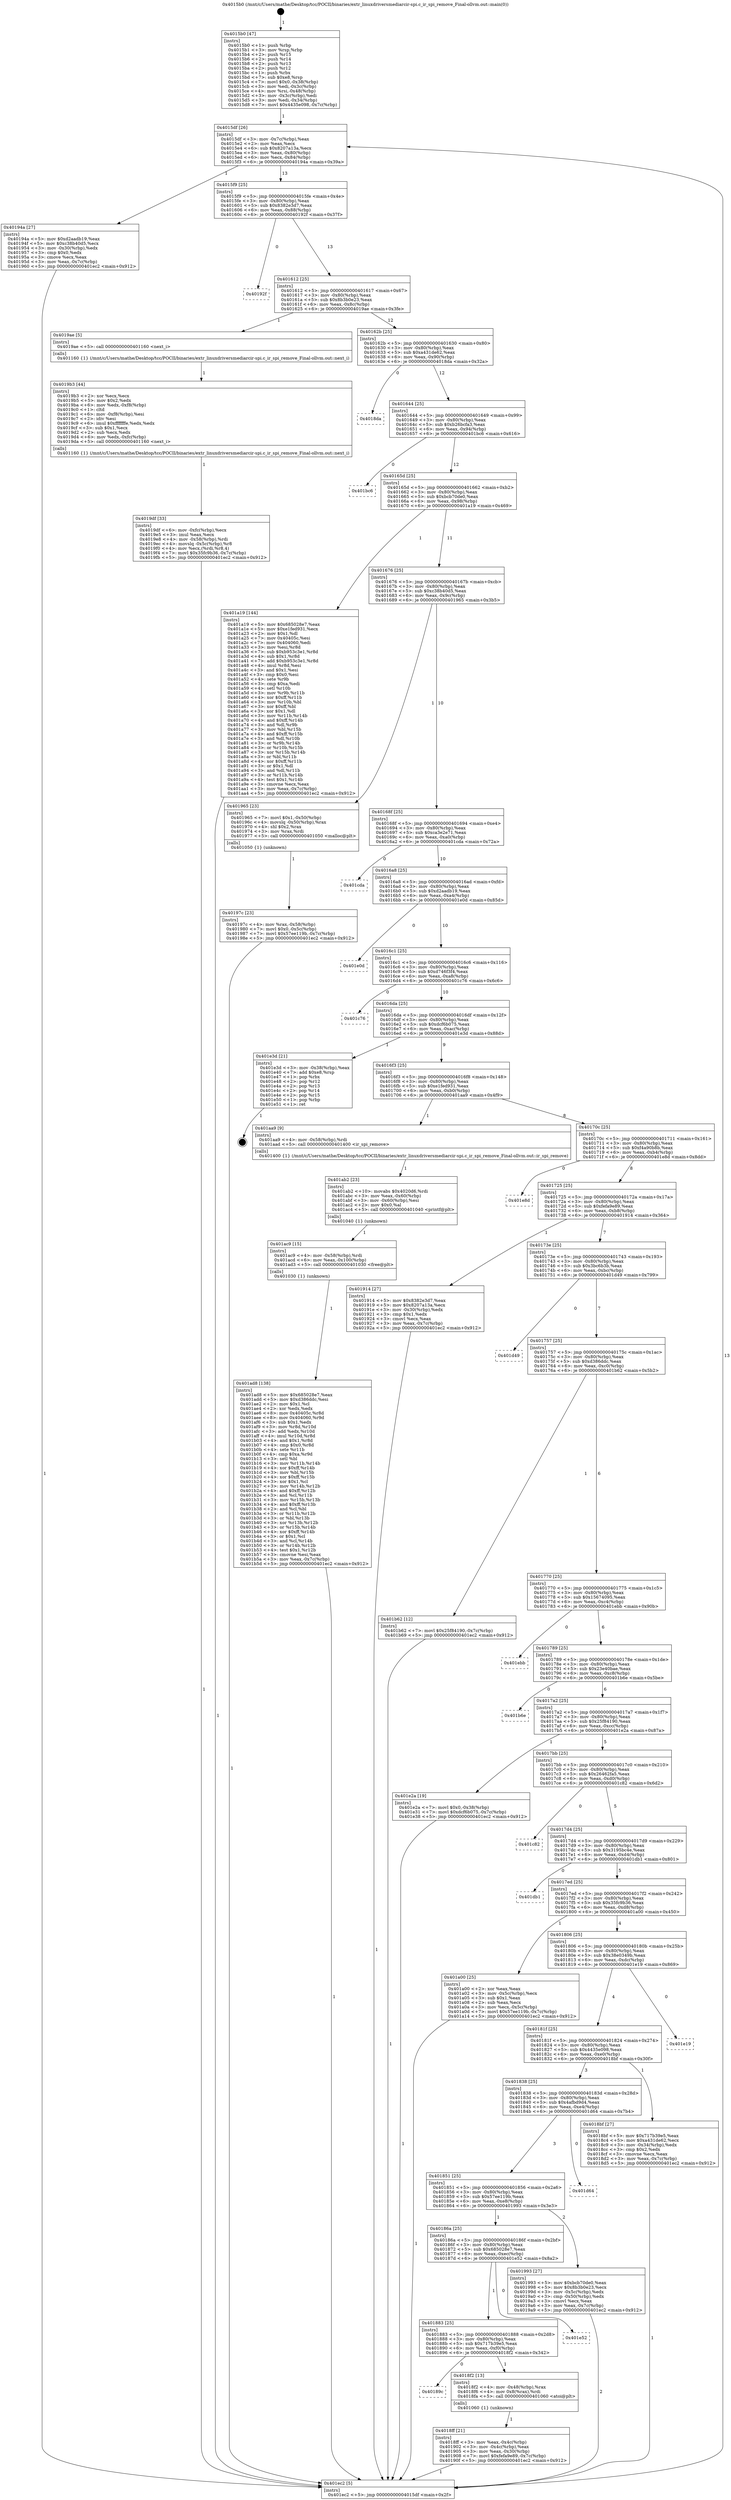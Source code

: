 digraph "0x4015b0" {
  label = "0x4015b0 (/mnt/c/Users/mathe/Desktop/tcc/POCII/binaries/extr_linuxdriversmediarcir-spi.c_ir_spi_remove_Final-ollvm.out::main(0))"
  labelloc = "t"
  node[shape=record]

  Entry [label="",width=0.3,height=0.3,shape=circle,fillcolor=black,style=filled]
  "0x4015df" [label="{
     0x4015df [26]\l
     | [instrs]\l
     &nbsp;&nbsp;0x4015df \<+3\>: mov -0x7c(%rbp),%eax\l
     &nbsp;&nbsp;0x4015e2 \<+2\>: mov %eax,%ecx\l
     &nbsp;&nbsp;0x4015e4 \<+6\>: sub $0x8207a13a,%ecx\l
     &nbsp;&nbsp;0x4015ea \<+3\>: mov %eax,-0x80(%rbp)\l
     &nbsp;&nbsp;0x4015ed \<+6\>: mov %ecx,-0x84(%rbp)\l
     &nbsp;&nbsp;0x4015f3 \<+6\>: je 000000000040194a \<main+0x39a\>\l
  }"]
  "0x40194a" [label="{
     0x40194a [27]\l
     | [instrs]\l
     &nbsp;&nbsp;0x40194a \<+5\>: mov $0xd2aadb19,%eax\l
     &nbsp;&nbsp;0x40194f \<+5\>: mov $0xc38b40d5,%ecx\l
     &nbsp;&nbsp;0x401954 \<+3\>: mov -0x30(%rbp),%edx\l
     &nbsp;&nbsp;0x401957 \<+3\>: cmp $0x0,%edx\l
     &nbsp;&nbsp;0x40195a \<+3\>: cmove %ecx,%eax\l
     &nbsp;&nbsp;0x40195d \<+3\>: mov %eax,-0x7c(%rbp)\l
     &nbsp;&nbsp;0x401960 \<+5\>: jmp 0000000000401ec2 \<main+0x912\>\l
  }"]
  "0x4015f9" [label="{
     0x4015f9 [25]\l
     | [instrs]\l
     &nbsp;&nbsp;0x4015f9 \<+5\>: jmp 00000000004015fe \<main+0x4e\>\l
     &nbsp;&nbsp;0x4015fe \<+3\>: mov -0x80(%rbp),%eax\l
     &nbsp;&nbsp;0x401601 \<+5\>: sub $0x8382e3d7,%eax\l
     &nbsp;&nbsp;0x401606 \<+6\>: mov %eax,-0x88(%rbp)\l
     &nbsp;&nbsp;0x40160c \<+6\>: je 000000000040192f \<main+0x37f\>\l
  }"]
  Exit [label="",width=0.3,height=0.3,shape=circle,fillcolor=black,style=filled,peripheries=2]
  "0x40192f" [label="{
     0x40192f\l
  }", style=dashed]
  "0x401612" [label="{
     0x401612 [25]\l
     | [instrs]\l
     &nbsp;&nbsp;0x401612 \<+5\>: jmp 0000000000401617 \<main+0x67\>\l
     &nbsp;&nbsp;0x401617 \<+3\>: mov -0x80(%rbp),%eax\l
     &nbsp;&nbsp;0x40161a \<+5\>: sub $0x8b3b0e23,%eax\l
     &nbsp;&nbsp;0x40161f \<+6\>: mov %eax,-0x8c(%rbp)\l
     &nbsp;&nbsp;0x401625 \<+6\>: je 00000000004019ae \<main+0x3fe\>\l
  }"]
  "0x401ad8" [label="{
     0x401ad8 [138]\l
     | [instrs]\l
     &nbsp;&nbsp;0x401ad8 \<+5\>: mov $0x685028e7,%eax\l
     &nbsp;&nbsp;0x401add \<+5\>: mov $0xd386ddc,%esi\l
     &nbsp;&nbsp;0x401ae2 \<+2\>: mov $0x1,%cl\l
     &nbsp;&nbsp;0x401ae4 \<+2\>: xor %edx,%edx\l
     &nbsp;&nbsp;0x401ae6 \<+8\>: mov 0x40405c,%r8d\l
     &nbsp;&nbsp;0x401aee \<+8\>: mov 0x404060,%r9d\l
     &nbsp;&nbsp;0x401af6 \<+3\>: sub $0x1,%edx\l
     &nbsp;&nbsp;0x401af9 \<+3\>: mov %r8d,%r10d\l
     &nbsp;&nbsp;0x401afc \<+3\>: add %edx,%r10d\l
     &nbsp;&nbsp;0x401aff \<+4\>: imul %r10d,%r8d\l
     &nbsp;&nbsp;0x401b03 \<+4\>: and $0x1,%r8d\l
     &nbsp;&nbsp;0x401b07 \<+4\>: cmp $0x0,%r8d\l
     &nbsp;&nbsp;0x401b0b \<+4\>: sete %r11b\l
     &nbsp;&nbsp;0x401b0f \<+4\>: cmp $0xa,%r9d\l
     &nbsp;&nbsp;0x401b13 \<+3\>: setl %bl\l
     &nbsp;&nbsp;0x401b16 \<+3\>: mov %r11b,%r14b\l
     &nbsp;&nbsp;0x401b19 \<+4\>: xor $0xff,%r14b\l
     &nbsp;&nbsp;0x401b1d \<+3\>: mov %bl,%r15b\l
     &nbsp;&nbsp;0x401b20 \<+4\>: xor $0xff,%r15b\l
     &nbsp;&nbsp;0x401b24 \<+3\>: xor $0x1,%cl\l
     &nbsp;&nbsp;0x401b27 \<+3\>: mov %r14b,%r12b\l
     &nbsp;&nbsp;0x401b2a \<+4\>: and $0xff,%r12b\l
     &nbsp;&nbsp;0x401b2e \<+3\>: and %cl,%r11b\l
     &nbsp;&nbsp;0x401b31 \<+3\>: mov %r15b,%r13b\l
     &nbsp;&nbsp;0x401b34 \<+4\>: and $0xff,%r13b\l
     &nbsp;&nbsp;0x401b38 \<+2\>: and %cl,%bl\l
     &nbsp;&nbsp;0x401b3a \<+3\>: or %r11b,%r12b\l
     &nbsp;&nbsp;0x401b3d \<+3\>: or %bl,%r13b\l
     &nbsp;&nbsp;0x401b40 \<+3\>: xor %r13b,%r12b\l
     &nbsp;&nbsp;0x401b43 \<+3\>: or %r15b,%r14b\l
     &nbsp;&nbsp;0x401b46 \<+4\>: xor $0xff,%r14b\l
     &nbsp;&nbsp;0x401b4a \<+3\>: or $0x1,%cl\l
     &nbsp;&nbsp;0x401b4d \<+3\>: and %cl,%r14b\l
     &nbsp;&nbsp;0x401b50 \<+3\>: or %r14b,%r12b\l
     &nbsp;&nbsp;0x401b53 \<+4\>: test $0x1,%r12b\l
     &nbsp;&nbsp;0x401b57 \<+3\>: cmovne %esi,%eax\l
     &nbsp;&nbsp;0x401b5a \<+3\>: mov %eax,-0x7c(%rbp)\l
     &nbsp;&nbsp;0x401b5d \<+5\>: jmp 0000000000401ec2 \<main+0x912\>\l
  }"]
  "0x4019ae" [label="{
     0x4019ae [5]\l
     | [instrs]\l
     &nbsp;&nbsp;0x4019ae \<+5\>: call 0000000000401160 \<next_i\>\l
     | [calls]\l
     &nbsp;&nbsp;0x401160 \{1\} (/mnt/c/Users/mathe/Desktop/tcc/POCII/binaries/extr_linuxdriversmediarcir-spi.c_ir_spi_remove_Final-ollvm.out::next_i)\l
  }"]
  "0x40162b" [label="{
     0x40162b [25]\l
     | [instrs]\l
     &nbsp;&nbsp;0x40162b \<+5\>: jmp 0000000000401630 \<main+0x80\>\l
     &nbsp;&nbsp;0x401630 \<+3\>: mov -0x80(%rbp),%eax\l
     &nbsp;&nbsp;0x401633 \<+5\>: sub $0xa431de62,%eax\l
     &nbsp;&nbsp;0x401638 \<+6\>: mov %eax,-0x90(%rbp)\l
     &nbsp;&nbsp;0x40163e \<+6\>: je 00000000004018da \<main+0x32a\>\l
  }"]
  "0x401ac9" [label="{
     0x401ac9 [15]\l
     | [instrs]\l
     &nbsp;&nbsp;0x401ac9 \<+4\>: mov -0x58(%rbp),%rdi\l
     &nbsp;&nbsp;0x401acd \<+6\>: mov %eax,-0x100(%rbp)\l
     &nbsp;&nbsp;0x401ad3 \<+5\>: call 0000000000401030 \<free@plt\>\l
     | [calls]\l
     &nbsp;&nbsp;0x401030 \{1\} (unknown)\l
  }"]
  "0x4018da" [label="{
     0x4018da\l
  }", style=dashed]
  "0x401644" [label="{
     0x401644 [25]\l
     | [instrs]\l
     &nbsp;&nbsp;0x401644 \<+5\>: jmp 0000000000401649 \<main+0x99\>\l
     &nbsp;&nbsp;0x401649 \<+3\>: mov -0x80(%rbp),%eax\l
     &nbsp;&nbsp;0x40164c \<+5\>: sub $0xb26bcfa3,%eax\l
     &nbsp;&nbsp;0x401651 \<+6\>: mov %eax,-0x94(%rbp)\l
     &nbsp;&nbsp;0x401657 \<+6\>: je 0000000000401bc6 \<main+0x616\>\l
  }"]
  "0x401ab2" [label="{
     0x401ab2 [23]\l
     | [instrs]\l
     &nbsp;&nbsp;0x401ab2 \<+10\>: movabs $0x4020d6,%rdi\l
     &nbsp;&nbsp;0x401abc \<+3\>: mov %eax,-0x60(%rbp)\l
     &nbsp;&nbsp;0x401abf \<+3\>: mov -0x60(%rbp),%esi\l
     &nbsp;&nbsp;0x401ac2 \<+2\>: mov $0x0,%al\l
     &nbsp;&nbsp;0x401ac4 \<+5\>: call 0000000000401040 \<printf@plt\>\l
     | [calls]\l
     &nbsp;&nbsp;0x401040 \{1\} (unknown)\l
  }"]
  "0x401bc6" [label="{
     0x401bc6\l
  }", style=dashed]
  "0x40165d" [label="{
     0x40165d [25]\l
     | [instrs]\l
     &nbsp;&nbsp;0x40165d \<+5\>: jmp 0000000000401662 \<main+0xb2\>\l
     &nbsp;&nbsp;0x401662 \<+3\>: mov -0x80(%rbp),%eax\l
     &nbsp;&nbsp;0x401665 \<+5\>: sub $0xbcb70de0,%eax\l
     &nbsp;&nbsp;0x40166a \<+6\>: mov %eax,-0x98(%rbp)\l
     &nbsp;&nbsp;0x401670 \<+6\>: je 0000000000401a19 \<main+0x469\>\l
  }"]
  "0x4019df" [label="{
     0x4019df [33]\l
     | [instrs]\l
     &nbsp;&nbsp;0x4019df \<+6\>: mov -0xfc(%rbp),%ecx\l
     &nbsp;&nbsp;0x4019e5 \<+3\>: imul %eax,%ecx\l
     &nbsp;&nbsp;0x4019e8 \<+4\>: mov -0x58(%rbp),%rdi\l
     &nbsp;&nbsp;0x4019ec \<+4\>: movslq -0x5c(%rbp),%r8\l
     &nbsp;&nbsp;0x4019f0 \<+4\>: mov %ecx,(%rdi,%r8,4)\l
     &nbsp;&nbsp;0x4019f4 \<+7\>: movl $0x35fc9b36,-0x7c(%rbp)\l
     &nbsp;&nbsp;0x4019fb \<+5\>: jmp 0000000000401ec2 \<main+0x912\>\l
  }"]
  "0x401a19" [label="{
     0x401a19 [144]\l
     | [instrs]\l
     &nbsp;&nbsp;0x401a19 \<+5\>: mov $0x685028e7,%eax\l
     &nbsp;&nbsp;0x401a1e \<+5\>: mov $0xe1fed931,%ecx\l
     &nbsp;&nbsp;0x401a23 \<+2\>: mov $0x1,%dl\l
     &nbsp;&nbsp;0x401a25 \<+7\>: mov 0x40405c,%esi\l
     &nbsp;&nbsp;0x401a2c \<+7\>: mov 0x404060,%edi\l
     &nbsp;&nbsp;0x401a33 \<+3\>: mov %esi,%r8d\l
     &nbsp;&nbsp;0x401a36 \<+7\>: sub $0xb953c3e1,%r8d\l
     &nbsp;&nbsp;0x401a3d \<+4\>: sub $0x1,%r8d\l
     &nbsp;&nbsp;0x401a41 \<+7\>: add $0xb953c3e1,%r8d\l
     &nbsp;&nbsp;0x401a48 \<+4\>: imul %r8d,%esi\l
     &nbsp;&nbsp;0x401a4c \<+3\>: and $0x1,%esi\l
     &nbsp;&nbsp;0x401a4f \<+3\>: cmp $0x0,%esi\l
     &nbsp;&nbsp;0x401a52 \<+4\>: sete %r9b\l
     &nbsp;&nbsp;0x401a56 \<+3\>: cmp $0xa,%edi\l
     &nbsp;&nbsp;0x401a59 \<+4\>: setl %r10b\l
     &nbsp;&nbsp;0x401a5d \<+3\>: mov %r9b,%r11b\l
     &nbsp;&nbsp;0x401a60 \<+4\>: xor $0xff,%r11b\l
     &nbsp;&nbsp;0x401a64 \<+3\>: mov %r10b,%bl\l
     &nbsp;&nbsp;0x401a67 \<+3\>: xor $0xff,%bl\l
     &nbsp;&nbsp;0x401a6a \<+3\>: xor $0x1,%dl\l
     &nbsp;&nbsp;0x401a6d \<+3\>: mov %r11b,%r14b\l
     &nbsp;&nbsp;0x401a70 \<+4\>: and $0xff,%r14b\l
     &nbsp;&nbsp;0x401a74 \<+3\>: and %dl,%r9b\l
     &nbsp;&nbsp;0x401a77 \<+3\>: mov %bl,%r15b\l
     &nbsp;&nbsp;0x401a7a \<+4\>: and $0xff,%r15b\l
     &nbsp;&nbsp;0x401a7e \<+3\>: and %dl,%r10b\l
     &nbsp;&nbsp;0x401a81 \<+3\>: or %r9b,%r14b\l
     &nbsp;&nbsp;0x401a84 \<+3\>: or %r10b,%r15b\l
     &nbsp;&nbsp;0x401a87 \<+3\>: xor %r15b,%r14b\l
     &nbsp;&nbsp;0x401a8a \<+3\>: or %bl,%r11b\l
     &nbsp;&nbsp;0x401a8d \<+4\>: xor $0xff,%r11b\l
     &nbsp;&nbsp;0x401a91 \<+3\>: or $0x1,%dl\l
     &nbsp;&nbsp;0x401a94 \<+3\>: and %dl,%r11b\l
     &nbsp;&nbsp;0x401a97 \<+3\>: or %r11b,%r14b\l
     &nbsp;&nbsp;0x401a9a \<+4\>: test $0x1,%r14b\l
     &nbsp;&nbsp;0x401a9e \<+3\>: cmovne %ecx,%eax\l
     &nbsp;&nbsp;0x401aa1 \<+3\>: mov %eax,-0x7c(%rbp)\l
     &nbsp;&nbsp;0x401aa4 \<+5\>: jmp 0000000000401ec2 \<main+0x912\>\l
  }"]
  "0x401676" [label="{
     0x401676 [25]\l
     | [instrs]\l
     &nbsp;&nbsp;0x401676 \<+5\>: jmp 000000000040167b \<main+0xcb\>\l
     &nbsp;&nbsp;0x40167b \<+3\>: mov -0x80(%rbp),%eax\l
     &nbsp;&nbsp;0x40167e \<+5\>: sub $0xc38b40d5,%eax\l
     &nbsp;&nbsp;0x401683 \<+6\>: mov %eax,-0x9c(%rbp)\l
     &nbsp;&nbsp;0x401689 \<+6\>: je 0000000000401965 \<main+0x3b5\>\l
  }"]
  "0x4019b3" [label="{
     0x4019b3 [44]\l
     | [instrs]\l
     &nbsp;&nbsp;0x4019b3 \<+2\>: xor %ecx,%ecx\l
     &nbsp;&nbsp;0x4019b5 \<+5\>: mov $0x2,%edx\l
     &nbsp;&nbsp;0x4019ba \<+6\>: mov %edx,-0xf8(%rbp)\l
     &nbsp;&nbsp;0x4019c0 \<+1\>: cltd\l
     &nbsp;&nbsp;0x4019c1 \<+6\>: mov -0xf8(%rbp),%esi\l
     &nbsp;&nbsp;0x4019c7 \<+2\>: idiv %esi\l
     &nbsp;&nbsp;0x4019c9 \<+6\>: imul $0xfffffffe,%edx,%edx\l
     &nbsp;&nbsp;0x4019cf \<+3\>: sub $0x1,%ecx\l
     &nbsp;&nbsp;0x4019d2 \<+2\>: sub %ecx,%edx\l
     &nbsp;&nbsp;0x4019d4 \<+6\>: mov %edx,-0xfc(%rbp)\l
     &nbsp;&nbsp;0x4019da \<+5\>: call 0000000000401160 \<next_i\>\l
     | [calls]\l
     &nbsp;&nbsp;0x401160 \{1\} (/mnt/c/Users/mathe/Desktop/tcc/POCII/binaries/extr_linuxdriversmediarcir-spi.c_ir_spi_remove_Final-ollvm.out::next_i)\l
  }"]
  "0x401965" [label="{
     0x401965 [23]\l
     | [instrs]\l
     &nbsp;&nbsp;0x401965 \<+7\>: movl $0x1,-0x50(%rbp)\l
     &nbsp;&nbsp;0x40196c \<+4\>: movslq -0x50(%rbp),%rax\l
     &nbsp;&nbsp;0x401970 \<+4\>: shl $0x2,%rax\l
     &nbsp;&nbsp;0x401974 \<+3\>: mov %rax,%rdi\l
     &nbsp;&nbsp;0x401977 \<+5\>: call 0000000000401050 \<malloc@plt\>\l
     | [calls]\l
     &nbsp;&nbsp;0x401050 \{1\} (unknown)\l
  }"]
  "0x40168f" [label="{
     0x40168f [25]\l
     | [instrs]\l
     &nbsp;&nbsp;0x40168f \<+5\>: jmp 0000000000401694 \<main+0xe4\>\l
     &nbsp;&nbsp;0x401694 \<+3\>: mov -0x80(%rbp),%eax\l
     &nbsp;&nbsp;0x401697 \<+5\>: sub $0xca3e2e71,%eax\l
     &nbsp;&nbsp;0x40169c \<+6\>: mov %eax,-0xa0(%rbp)\l
     &nbsp;&nbsp;0x4016a2 \<+6\>: je 0000000000401cda \<main+0x72a\>\l
  }"]
  "0x40197c" [label="{
     0x40197c [23]\l
     | [instrs]\l
     &nbsp;&nbsp;0x40197c \<+4\>: mov %rax,-0x58(%rbp)\l
     &nbsp;&nbsp;0x401980 \<+7\>: movl $0x0,-0x5c(%rbp)\l
     &nbsp;&nbsp;0x401987 \<+7\>: movl $0x57ee119b,-0x7c(%rbp)\l
     &nbsp;&nbsp;0x40198e \<+5\>: jmp 0000000000401ec2 \<main+0x912\>\l
  }"]
  "0x401cda" [label="{
     0x401cda\l
  }", style=dashed]
  "0x4016a8" [label="{
     0x4016a8 [25]\l
     | [instrs]\l
     &nbsp;&nbsp;0x4016a8 \<+5\>: jmp 00000000004016ad \<main+0xfd\>\l
     &nbsp;&nbsp;0x4016ad \<+3\>: mov -0x80(%rbp),%eax\l
     &nbsp;&nbsp;0x4016b0 \<+5\>: sub $0xd2aadb19,%eax\l
     &nbsp;&nbsp;0x4016b5 \<+6\>: mov %eax,-0xa4(%rbp)\l
     &nbsp;&nbsp;0x4016bb \<+6\>: je 0000000000401e0d \<main+0x85d\>\l
  }"]
  "0x4018ff" [label="{
     0x4018ff [21]\l
     | [instrs]\l
     &nbsp;&nbsp;0x4018ff \<+3\>: mov %eax,-0x4c(%rbp)\l
     &nbsp;&nbsp;0x401902 \<+3\>: mov -0x4c(%rbp),%eax\l
     &nbsp;&nbsp;0x401905 \<+3\>: mov %eax,-0x30(%rbp)\l
     &nbsp;&nbsp;0x401908 \<+7\>: movl $0xfefa9e89,-0x7c(%rbp)\l
     &nbsp;&nbsp;0x40190f \<+5\>: jmp 0000000000401ec2 \<main+0x912\>\l
  }"]
  "0x401e0d" [label="{
     0x401e0d\l
  }", style=dashed]
  "0x4016c1" [label="{
     0x4016c1 [25]\l
     | [instrs]\l
     &nbsp;&nbsp;0x4016c1 \<+5\>: jmp 00000000004016c6 \<main+0x116\>\l
     &nbsp;&nbsp;0x4016c6 \<+3\>: mov -0x80(%rbp),%eax\l
     &nbsp;&nbsp;0x4016c9 \<+5\>: sub $0xd746f3f4,%eax\l
     &nbsp;&nbsp;0x4016ce \<+6\>: mov %eax,-0xa8(%rbp)\l
     &nbsp;&nbsp;0x4016d4 \<+6\>: je 0000000000401c76 \<main+0x6c6\>\l
  }"]
  "0x40189c" [label="{
     0x40189c\l
  }", style=dashed]
  "0x401c76" [label="{
     0x401c76\l
  }", style=dashed]
  "0x4016da" [label="{
     0x4016da [25]\l
     | [instrs]\l
     &nbsp;&nbsp;0x4016da \<+5\>: jmp 00000000004016df \<main+0x12f\>\l
     &nbsp;&nbsp;0x4016df \<+3\>: mov -0x80(%rbp),%eax\l
     &nbsp;&nbsp;0x4016e2 \<+5\>: sub $0xdcf6b075,%eax\l
     &nbsp;&nbsp;0x4016e7 \<+6\>: mov %eax,-0xac(%rbp)\l
     &nbsp;&nbsp;0x4016ed \<+6\>: je 0000000000401e3d \<main+0x88d\>\l
  }"]
  "0x4018f2" [label="{
     0x4018f2 [13]\l
     | [instrs]\l
     &nbsp;&nbsp;0x4018f2 \<+4\>: mov -0x48(%rbp),%rax\l
     &nbsp;&nbsp;0x4018f6 \<+4\>: mov 0x8(%rax),%rdi\l
     &nbsp;&nbsp;0x4018fa \<+5\>: call 0000000000401060 \<atoi@plt\>\l
     | [calls]\l
     &nbsp;&nbsp;0x401060 \{1\} (unknown)\l
  }"]
  "0x401e3d" [label="{
     0x401e3d [21]\l
     | [instrs]\l
     &nbsp;&nbsp;0x401e3d \<+3\>: mov -0x38(%rbp),%eax\l
     &nbsp;&nbsp;0x401e40 \<+7\>: add $0xe8,%rsp\l
     &nbsp;&nbsp;0x401e47 \<+1\>: pop %rbx\l
     &nbsp;&nbsp;0x401e48 \<+2\>: pop %r12\l
     &nbsp;&nbsp;0x401e4a \<+2\>: pop %r13\l
     &nbsp;&nbsp;0x401e4c \<+2\>: pop %r14\l
     &nbsp;&nbsp;0x401e4e \<+2\>: pop %r15\l
     &nbsp;&nbsp;0x401e50 \<+1\>: pop %rbp\l
     &nbsp;&nbsp;0x401e51 \<+1\>: ret\l
  }"]
  "0x4016f3" [label="{
     0x4016f3 [25]\l
     | [instrs]\l
     &nbsp;&nbsp;0x4016f3 \<+5\>: jmp 00000000004016f8 \<main+0x148\>\l
     &nbsp;&nbsp;0x4016f8 \<+3\>: mov -0x80(%rbp),%eax\l
     &nbsp;&nbsp;0x4016fb \<+5\>: sub $0xe1fed931,%eax\l
     &nbsp;&nbsp;0x401700 \<+6\>: mov %eax,-0xb0(%rbp)\l
     &nbsp;&nbsp;0x401706 \<+6\>: je 0000000000401aa9 \<main+0x4f9\>\l
  }"]
  "0x401883" [label="{
     0x401883 [25]\l
     | [instrs]\l
     &nbsp;&nbsp;0x401883 \<+5\>: jmp 0000000000401888 \<main+0x2d8\>\l
     &nbsp;&nbsp;0x401888 \<+3\>: mov -0x80(%rbp),%eax\l
     &nbsp;&nbsp;0x40188b \<+5\>: sub $0x717b39e5,%eax\l
     &nbsp;&nbsp;0x401890 \<+6\>: mov %eax,-0xf0(%rbp)\l
     &nbsp;&nbsp;0x401896 \<+6\>: je 00000000004018f2 \<main+0x342\>\l
  }"]
  "0x401aa9" [label="{
     0x401aa9 [9]\l
     | [instrs]\l
     &nbsp;&nbsp;0x401aa9 \<+4\>: mov -0x58(%rbp),%rdi\l
     &nbsp;&nbsp;0x401aad \<+5\>: call 0000000000401400 \<ir_spi_remove\>\l
     | [calls]\l
     &nbsp;&nbsp;0x401400 \{1\} (/mnt/c/Users/mathe/Desktop/tcc/POCII/binaries/extr_linuxdriversmediarcir-spi.c_ir_spi_remove_Final-ollvm.out::ir_spi_remove)\l
  }"]
  "0x40170c" [label="{
     0x40170c [25]\l
     | [instrs]\l
     &nbsp;&nbsp;0x40170c \<+5\>: jmp 0000000000401711 \<main+0x161\>\l
     &nbsp;&nbsp;0x401711 \<+3\>: mov -0x80(%rbp),%eax\l
     &nbsp;&nbsp;0x401714 \<+5\>: sub $0xf4a90b8b,%eax\l
     &nbsp;&nbsp;0x401719 \<+6\>: mov %eax,-0xb4(%rbp)\l
     &nbsp;&nbsp;0x40171f \<+6\>: je 0000000000401e8d \<main+0x8dd\>\l
  }"]
  "0x401e52" [label="{
     0x401e52\l
  }", style=dashed]
  "0x401e8d" [label="{
     0x401e8d\l
  }", style=dashed]
  "0x401725" [label="{
     0x401725 [25]\l
     | [instrs]\l
     &nbsp;&nbsp;0x401725 \<+5\>: jmp 000000000040172a \<main+0x17a\>\l
     &nbsp;&nbsp;0x40172a \<+3\>: mov -0x80(%rbp),%eax\l
     &nbsp;&nbsp;0x40172d \<+5\>: sub $0xfefa9e89,%eax\l
     &nbsp;&nbsp;0x401732 \<+6\>: mov %eax,-0xb8(%rbp)\l
     &nbsp;&nbsp;0x401738 \<+6\>: je 0000000000401914 \<main+0x364\>\l
  }"]
  "0x40186a" [label="{
     0x40186a [25]\l
     | [instrs]\l
     &nbsp;&nbsp;0x40186a \<+5\>: jmp 000000000040186f \<main+0x2bf\>\l
     &nbsp;&nbsp;0x40186f \<+3\>: mov -0x80(%rbp),%eax\l
     &nbsp;&nbsp;0x401872 \<+5\>: sub $0x685028e7,%eax\l
     &nbsp;&nbsp;0x401877 \<+6\>: mov %eax,-0xec(%rbp)\l
     &nbsp;&nbsp;0x40187d \<+6\>: je 0000000000401e52 \<main+0x8a2\>\l
  }"]
  "0x401914" [label="{
     0x401914 [27]\l
     | [instrs]\l
     &nbsp;&nbsp;0x401914 \<+5\>: mov $0x8382e3d7,%eax\l
     &nbsp;&nbsp;0x401919 \<+5\>: mov $0x8207a13a,%ecx\l
     &nbsp;&nbsp;0x40191e \<+3\>: mov -0x30(%rbp),%edx\l
     &nbsp;&nbsp;0x401921 \<+3\>: cmp $0x1,%edx\l
     &nbsp;&nbsp;0x401924 \<+3\>: cmovl %ecx,%eax\l
     &nbsp;&nbsp;0x401927 \<+3\>: mov %eax,-0x7c(%rbp)\l
     &nbsp;&nbsp;0x40192a \<+5\>: jmp 0000000000401ec2 \<main+0x912\>\l
  }"]
  "0x40173e" [label="{
     0x40173e [25]\l
     | [instrs]\l
     &nbsp;&nbsp;0x40173e \<+5\>: jmp 0000000000401743 \<main+0x193\>\l
     &nbsp;&nbsp;0x401743 \<+3\>: mov -0x80(%rbp),%eax\l
     &nbsp;&nbsp;0x401746 \<+5\>: sub $0x3bc6b3b,%eax\l
     &nbsp;&nbsp;0x40174b \<+6\>: mov %eax,-0xbc(%rbp)\l
     &nbsp;&nbsp;0x401751 \<+6\>: je 0000000000401d49 \<main+0x799\>\l
  }"]
  "0x401993" [label="{
     0x401993 [27]\l
     | [instrs]\l
     &nbsp;&nbsp;0x401993 \<+5\>: mov $0xbcb70de0,%eax\l
     &nbsp;&nbsp;0x401998 \<+5\>: mov $0x8b3b0e23,%ecx\l
     &nbsp;&nbsp;0x40199d \<+3\>: mov -0x5c(%rbp),%edx\l
     &nbsp;&nbsp;0x4019a0 \<+3\>: cmp -0x50(%rbp),%edx\l
     &nbsp;&nbsp;0x4019a3 \<+3\>: cmovl %ecx,%eax\l
     &nbsp;&nbsp;0x4019a6 \<+3\>: mov %eax,-0x7c(%rbp)\l
     &nbsp;&nbsp;0x4019a9 \<+5\>: jmp 0000000000401ec2 \<main+0x912\>\l
  }"]
  "0x401d49" [label="{
     0x401d49\l
  }", style=dashed]
  "0x401757" [label="{
     0x401757 [25]\l
     | [instrs]\l
     &nbsp;&nbsp;0x401757 \<+5\>: jmp 000000000040175c \<main+0x1ac\>\l
     &nbsp;&nbsp;0x40175c \<+3\>: mov -0x80(%rbp),%eax\l
     &nbsp;&nbsp;0x40175f \<+5\>: sub $0xd386ddc,%eax\l
     &nbsp;&nbsp;0x401764 \<+6\>: mov %eax,-0xc0(%rbp)\l
     &nbsp;&nbsp;0x40176a \<+6\>: je 0000000000401b62 \<main+0x5b2\>\l
  }"]
  "0x401851" [label="{
     0x401851 [25]\l
     | [instrs]\l
     &nbsp;&nbsp;0x401851 \<+5\>: jmp 0000000000401856 \<main+0x2a6\>\l
     &nbsp;&nbsp;0x401856 \<+3\>: mov -0x80(%rbp),%eax\l
     &nbsp;&nbsp;0x401859 \<+5\>: sub $0x57ee119b,%eax\l
     &nbsp;&nbsp;0x40185e \<+6\>: mov %eax,-0xe8(%rbp)\l
     &nbsp;&nbsp;0x401864 \<+6\>: je 0000000000401993 \<main+0x3e3\>\l
  }"]
  "0x401b62" [label="{
     0x401b62 [12]\l
     | [instrs]\l
     &nbsp;&nbsp;0x401b62 \<+7\>: movl $0x25f84190,-0x7c(%rbp)\l
     &nbsp;&nbsp;0x401b69 \<+5\>: jmp 0000000000401ec2 \<main+0x912\>\l
  }"]
  "0x401770" [label="{
     0x401770 [25]\l
     | [instrs]\l
     &nbsp;&nbsp;0x401770 \<+5\>: jmp 0000000000401775 \<main+0x1c5\>\l
     &nbsp;&nbsp;0x401775 \<+3\>: mov -0x80(%rbp),%eax\l
     &nbsp;&nbsp;0x401778 \<+5\>: sub $0x15674095,%eax\l
     &nbsp;&nbsp;0x40177d \<+6\>: mov %eax,-0xc4(%rbp)\l
     &nbsp;&nbsp;0x401783 \<+6\>: je 0000000000401ebb \<main+0x90b\>\l
  }"]
  "0x401d64" [label="{
     0x401d64\l
  }", style=dashed]
  "0x401ebb" [label="{
     0x401ebb\l
  }", style=dashed]
  "0x401789" [label="{
     0x401789 [25]\l
     | [instrs]\l
     &nbsp;&nbsp;0x401789 \<+5\>: jmp 000000000040178e \<main+0x1de\>\l
     &nbsp;&nbsp;0x40178e \<+3\>: mov -0x80(%rbp),%eax\l
     &nbsp;&nbsp;0x401791 \<+5\>: sub $0x23e40bae,%eax\l
     &nbsp;&nbsp;0x401796 \<+6\>: mov %eax,-0xc8(%rbp)\l
     &nbsp;&nbsp;0x40179c \<+6\>: je 0000000000401b6e \<main+0x5be\>\l
  }"]
  "0x4015b0" [label="{
     0x4015b0 [47]\l
     | [instrs]\l
     &nbsp;&nbsp;0x4015b0 \<+1\>: push %rbp\l
     &nbsp;&nbsp;0x4015b1 \<+3\>: mov %rsp,%rbp\l
     &nbsp;&nbsp;0x4015b4 \<+2\>: push %r15\l
     &nbsp;&nbsp;0x4015b6 \<+2\>: push %r14\l
     &nbsp;&nbsp;0x4015b8 \<+2\>: push %r13\l
     &nbsp;&nbsp;0x4015ba \<+2\>: push %r12\l
     &nbsp;&nbsp;0x4015bc \<+1\>: push %rbx\l
     &nbsp;&nbsp;0x4015bd \<+7\>: sub $0xe8,%rsp\l
     &nbsp;&nbsp;0x4015c4 \<+7\>: movl $0x0,-0x38(%rbp)\l
     &nbsp;&nbsp;0x4015cb \<+3\>: mov %edi,-0x3c(%rbp)\l
     &nbsp;&nbsp;0x4015ce \<+4\>: mov %rsi,-0x48(%rbp)\l
     &nbsp;&nbsp;0x4015d2 \<+3\>: mov -0x3c(%rbp),%edi\l
     &nbsp;&nbsp;0x4015d5 \<+3\>: mov %edi,-0x34(%rbp)\l
     &nbsp;&nbsp;0x4015d8 \<+7\>: movl $0x4435e098,-0x7c(%rbp)\l
  }"]
  "0x401b6e" [label="{
     0x401b6e\l
  }", style=dashed]
  "0x4017a2" [label="{
     0x4017a2 [25]\l
     | [instrs]\l
     &nbsp;&nbsp;0x4017a2 \<+5\>: jmp 00000000004017a7 \<main+0x1f7\>\l
     &nbsp;&nbsp;0x4017a7 \<+3\>: mov -0x80(%rbp),%eax\l
     &nbsp;&nbsp;0x4017aa \<+5\>: sub $0x25f84190,%eax\l
     &nbsp;&nbsp;0x4017af \<+6\>: mov %eax,-0xcc(%rbp)\l
     &nbsp;&nbsp;0x4017b5 \<+6\>: je 0000000000401e2a \<main+0x87a\>\l
  }"]
  "0x401ec2" [label="{
     0x401ec2 [5]\l
     | [instrs]\l
     &nbsp;&nbsp;0x401ec2 \<+5\>: jmp 00000000004015df \<main+0x2f\>\l
  }"]
  "0x401e2a" [label="{
     0x401e2a [19]\l
     | [instrs]\l
     &nbsp;&nbsp;0x401e2a \<+7\>: movl $0x0,-0x38(%rbp)\l
     &nbsp;&nbsp;0x401e31 \<+7\>: movl $0xdcf6b075,-0x7c(%rbp)\l
     &nbsp;&nbsp;0x401e38 \<+5\>: jmp 0000000000401ec2 \<main+0x912\>\l
  }"]
  "0x4017bb" [label="{
     0x4017bb [25]\l
     | [instrs]\l
     &nbsp;&nbsp;0x4017bb \<+5\>: jmp 00000000004017c0 \<main+0x210\>\l
     &nbsp;&nbsp;0x4017c0 \<+3\>: mov -0x80(%rbp),%eax\l
     &nbsp;&nbsp;0x4017c3 \<+5\>: sub $0x26462fa5,%eax\l
     &nbsp;&nbsp;0x4017c8 \<+6\>: mov %eax,-0xd0(%rbp)\l
     &nbsp;&nbsp;0x4017ce \<+6\>: je 0000000000401c82 \<main+0x6d2\>\l
  }"]
  "0x401838" [label="{
     0x401838 [25]\l
     | [instrs]\l
     &nbsp;&nbsp;0x401838 \<+5\>: jmp 000000000040183d \<main+0x28d\>\l
     &nbsp;&nbsp;0x40183d \<+3\>: mov -0x80(%rbp),%eax\l
     &nbsp;&nbsp;0x401840 \<+5\>: sub $0x4afbd9d4,%eax\l
     &nbsp;&nbsp;0x401845 \<+6\>: mov %eax,-0xe4(%rbp)\l
     &nbsp;&nbsp;0x40184b \<+6\>: je 0000000000401d64 \<main+0x7b4\>\l
  }"]
  "0x401c82" [label="{
     0x401c82\l
  }", style=dashed]
  "0x4017d4" [label="{
     0x4017d4 [25]\l
     | [instrs]\l
     &nbsp;&nbsp;0x4017d4 \<+5\>: jmp 00000000004017d9 \<main+0x229\>\l
     &nbsp;&nbsp;0x4017d9 \<+3\>: mov -0x80(%rbp),%eax\l
     &nbsp;&nbsp;0x4017dc \<+5\>: sub $0x3195bc4e,%eax\l
     &nbsp;&nbsp;0x4017e1 \<+6\>: mov %eax,-0xd4(%rbp)\l
     &nbsp;&nbsp;0x4017e7 \<+6\>: je 0000000000401db1 \<main+0x801\>\l
  }"]
  "0x4018bf" [label="{
     0x4018bf [27]\l
     | [instrs]\l
     &nbsp;&nbsp;0x4018bf \<+5\>: mov $0x717b39e5,%eax\l
     &nbsp;&nbsp;0x4018c4 \<+5\>: mov $0xa431de62,%ecx\l
     &nbsp;&nbsp;0x4018c9 \<+3\>: mov -0x34(%rbp),%edx\l
     &nbsp;&nbsp;0x4018cc \<+3\>: cmp $0x2,%edx\l
     &nbsp;&nbsp;0x4018cf \<+3\>: cmovne %ecx,%eax\l
     &nbsp;&nbsp;0x4018d2 \<+3\>: mov %eax,-0x7c(%rbp)\l
     &nbsp;&nbsp;0x4018d5 \<+5\>: jmp 0000000000401ec2 \<main+0x912\>\l
  }"]
  "0x401db1" [label="{
     0x401db1\l
  }", style=dashed]
  "0x4017ed" [label="{
     0x4017ed [25]\l
     | [instrs]\l
     &nbsp;&nbsp;0x4017ed \<+5\>: jmp 00000000004017f2 \<main+0x242\>\l
     &nbsp;&nbsp;0x4017f2 \<+3\>: mov -0x80(%rbp),%eax\l
     &nbsp;&nbsp;0x4017f5 \<+5\>: sub $0x35fc9b36,%eax\l
     &nbsp;&nbsp;0x4017fa \<+6\>: mov %eax,-0xd8(%rbp)\l
     &nbsp;&nbsp;0x401800 \<+6\>: je 0000000000401a00 \<main+0x450\>\l
  }"]
  "0x40181f" [label="{
     0x40181f [25]\l
     | [instrs]\l
     &nbsp;&nbsp;0x40181f \<+5\>: jmp 0000000000401824 \<main+0x274\>\l
     &nbsp;&nbsp;0x401824 \<+3\>: mov -0x80(%rbp),%eax\l
     &nbsp;&nbsp;0x401827 \<+5\>: sub $0x4435e098,%eax\l
     &nbsp;&nbsp;0x40182c \<+6\>: mov %eax,-0xe0(%rbp)\l
     &nbsp;&nbsp;0x401832 \<+6\>: je 00000000004018bf \<main+0x30f\>\l
  }"]
  "0x401a00" [label="{
     0x401a00 [25]\l
     | [instrs]\l
     &nbsp;&nbsp;0x401a00 \<+2\>: xor %eax,%eax\l
     &nbsp;&nbsp;0x401a02 \<+3\>: mov -0x5c(%rbp),%ecx\l
     &nbsp;&nbsp;0x401a05 \<+3\>: sub $0x1,%eax\l
     &nbsp;&nbsp;0x401a08 \<+2\>: sub %eax,%ecx\l
     &nbsp;&nbsp;0x401a0a \<+3\>: mov %ecx,-0x5c(%rbp)\l
     &nbsp;&nbsp;0x401a0d \<+7\>: movl $0x57ee119b,-0x7c(%rbp)\l
     &nbsp;&nbsp;0x401a14 \<+5\>: jmp 0000000000401ec2 \<main+0x912\>\l
  }"]
  "0x401806" [label="{
     0x401806 [25]\l
     | [instrs]\l
     &nbsp;&nbsp;0x401806 \<+5\>: jmp 000000000040180b \<main+0x25b\>\l
     &nbsp;&nbsp;0x40180b \<+3\>: mov -0x80(%rbp),%eax\l
     &nbsp;&nbsp;0x40180e \<+5\>: sub $0x38e0349b,%eax\l
     &nbsp;&nbsp;0x401813 \<+6\>: mov %eax,-0xdc(%rbp)\l
     &nbsp;&nbsp;0x401819 \<+6\>: je 0000000000401e19 \<main+0x869\>\l
  }"]
  "0x401e19" [label="{
     0x401e19\l
  }", style=dashed]
  Entry -> "0x4015b0" [label=" 1"]
  "0x4015df" -> "0x40194a" [label=" 1"]
  "0x4015df" -> "0x4015f9" [label=" 13"]
  "0x401e3d" -> Exit [label=" 1"]
  "0x4015f9" -> "0x40192f" [label=" 0"]
  "0x4015f9" -> "0x401612" [label=" 13"]
  "0x401e2a" -> "0x401ec2" [label=" 1"]
  "0x401612" -> "0x4019ae" [label=" 1"]
  "0x401612" -> "0x40162b" [label=" 12"]
  "0x401b62" -> "0x401ec2" [label=" 1"]
  "0x40162b" -> "0x4018da" [label=" 0"]
  "0x40162b" -> "0x401644" [label=" 12"]
  "0x401ad8" -> "0x401ec2" [label=" 1"]
  "0x401644" -> "0x401bc6" [label=" 0"]
  "0x401644" -> "0x40165d" [label=" 12"]
  "0x401ac9" -> "0x401ad8" [label=" 1"]
  "0x40165d" -> "0x401a19" [label=" 1"]
  "0x40165d" -> "0x401676" [label=" 11"]
  "0x401ab2" -> "0x401ac9" [label=" 1"]
  "0x401676" -> "0x401965" [label=" 1"]
  "0x401676" -> "0x40168f" [label=" 10"]
  "0x401aa9" -> "0x401ab2" [label=" 1"]
  "0x40168f" -> "0x401cda" [label=" 0"]
  "0x40168f" -> "0x4016a8" [label=" 10"]
  "0x401a19" -> "0x401ec2" [label=" 1"]
  "0x4016a8" -> "0x401e0d" [label=" 0"]
  "0x4016a8" -> "0x4016c1" [label=" 10"]
  "0x401a00" -> "0x401ec2" [label=" 1"]
  "0x4016c1" -> "0x401c76" [label=" 0"]
  "0x4016c1" -> "0x4016da" [label=" 10"]
  "0x4019df" -> "0x401ec2" [label=" 1"]
  "0x4016da" -> "0x401e3d" [label=" 1"]
  "0x4016da" -> "0x4016f3" [label=" 9"]
  "0x4019b3" -> "0x4019df" [label=" 1"]
  "0x4016f3" -> "0x401aa9" [label=" 1"]
  "0x4016f3" -> "0x40170c" [label=" 8"]
  "0x401993" -> "0x401ec2" [label=" 2"]
  "0x40170c" -> "0x401e8d" [label=" 0"]
  "0x40170c" -> "0x401725" [label=" 8"]
  "0x40197c" -> "0x401ec2" [label=" 1"]
  "0x401725" -> "0x401914" [label=" 1"]
  "0x401725" -> "0x40173e" [label=" 7"]
  "0x40194a" -> "0x401ec2" [label=" 1"]
  "0x40173e" -> "0x401d49" [label=" 0"]
  "0x40173e" -> "0x401757" [label=" 7"]
  "0x401914" -> "0x401ec2" [label=" 1"]
  "0x401757" -> "0x401b62" [label=" 1"]
  "0x401757" -> "0x401770" [label=" 6"]
  "0x4018f2" -> "0x4018ff" [label=" 1"]
  "0x401770" -> "0x401ebb" [label=" 0"]
  "0x401770" -> "0x401789" [label=" 6"]
  "0x401883" -> "0x40189c" [label=" 0"]
  "0x401789" -> "0x401b6e" [label=" 0"]
  "0x401789" -> "0x4017a2" [label=" 6"]
  "0x4019ae" -> "0x4019b3" [label=" 1"]
  "0x4017a2" -> "0x401e2a" [label=" 1"]
  "0x4017a2" -> "0x4017bb" [label=" 5"]
  "0x40186a" -> "0x401883" [label=" 1"]
  "0x4017bb" -> "0x401c82" [label=" 0"]
  "0x4017bb" -> "0x4017d4" [label=" 5"]
  "0x40186a" -> "0x401e52" [label=" 0"]
  "0x4017d4" -> "0x401db1" [label=" 0"]
  "0x4017d4" -> "0x4017ed" [label=" 5"]
  "0x401965" -> "0x40197c" [label=" 1"]
  "0x4017ed" -> "0x401a00" [label=" 1"]
  "0x4017ed" -> "0x401806" [label=" 4"]
  "0x401851" -> "0x401993" [label=" 2"]
  "0x401806" -> "0x401e19" [label=" 0"]
  "0x401806" -> "0x40181f" [label=" 4"]
  "0x401851" -> "0x40186a" [label=" 1"]
  "0x40181f" -> "0x4018bf" [label=" 1"]
  "0x40181f" -> "0x401838" [label=" 3"]
  "0x4018bf" -> "0x401ec2" [label=" 1"]
  "0x4015b0" -> "0x4015df" [label=" 1"]
  "0x401ec2" -> "0x4015df" [label=" 13"]
  "0x401883" -> "0x4018f2" [label=" 1"]
  "0x401838" -> "0x401d64" [label=" 0"]
  "0x401838" -> "0x401851" [label=" 3"]
  "0x4018ff" -> "0x401ec2" [label=" 1"]
}
